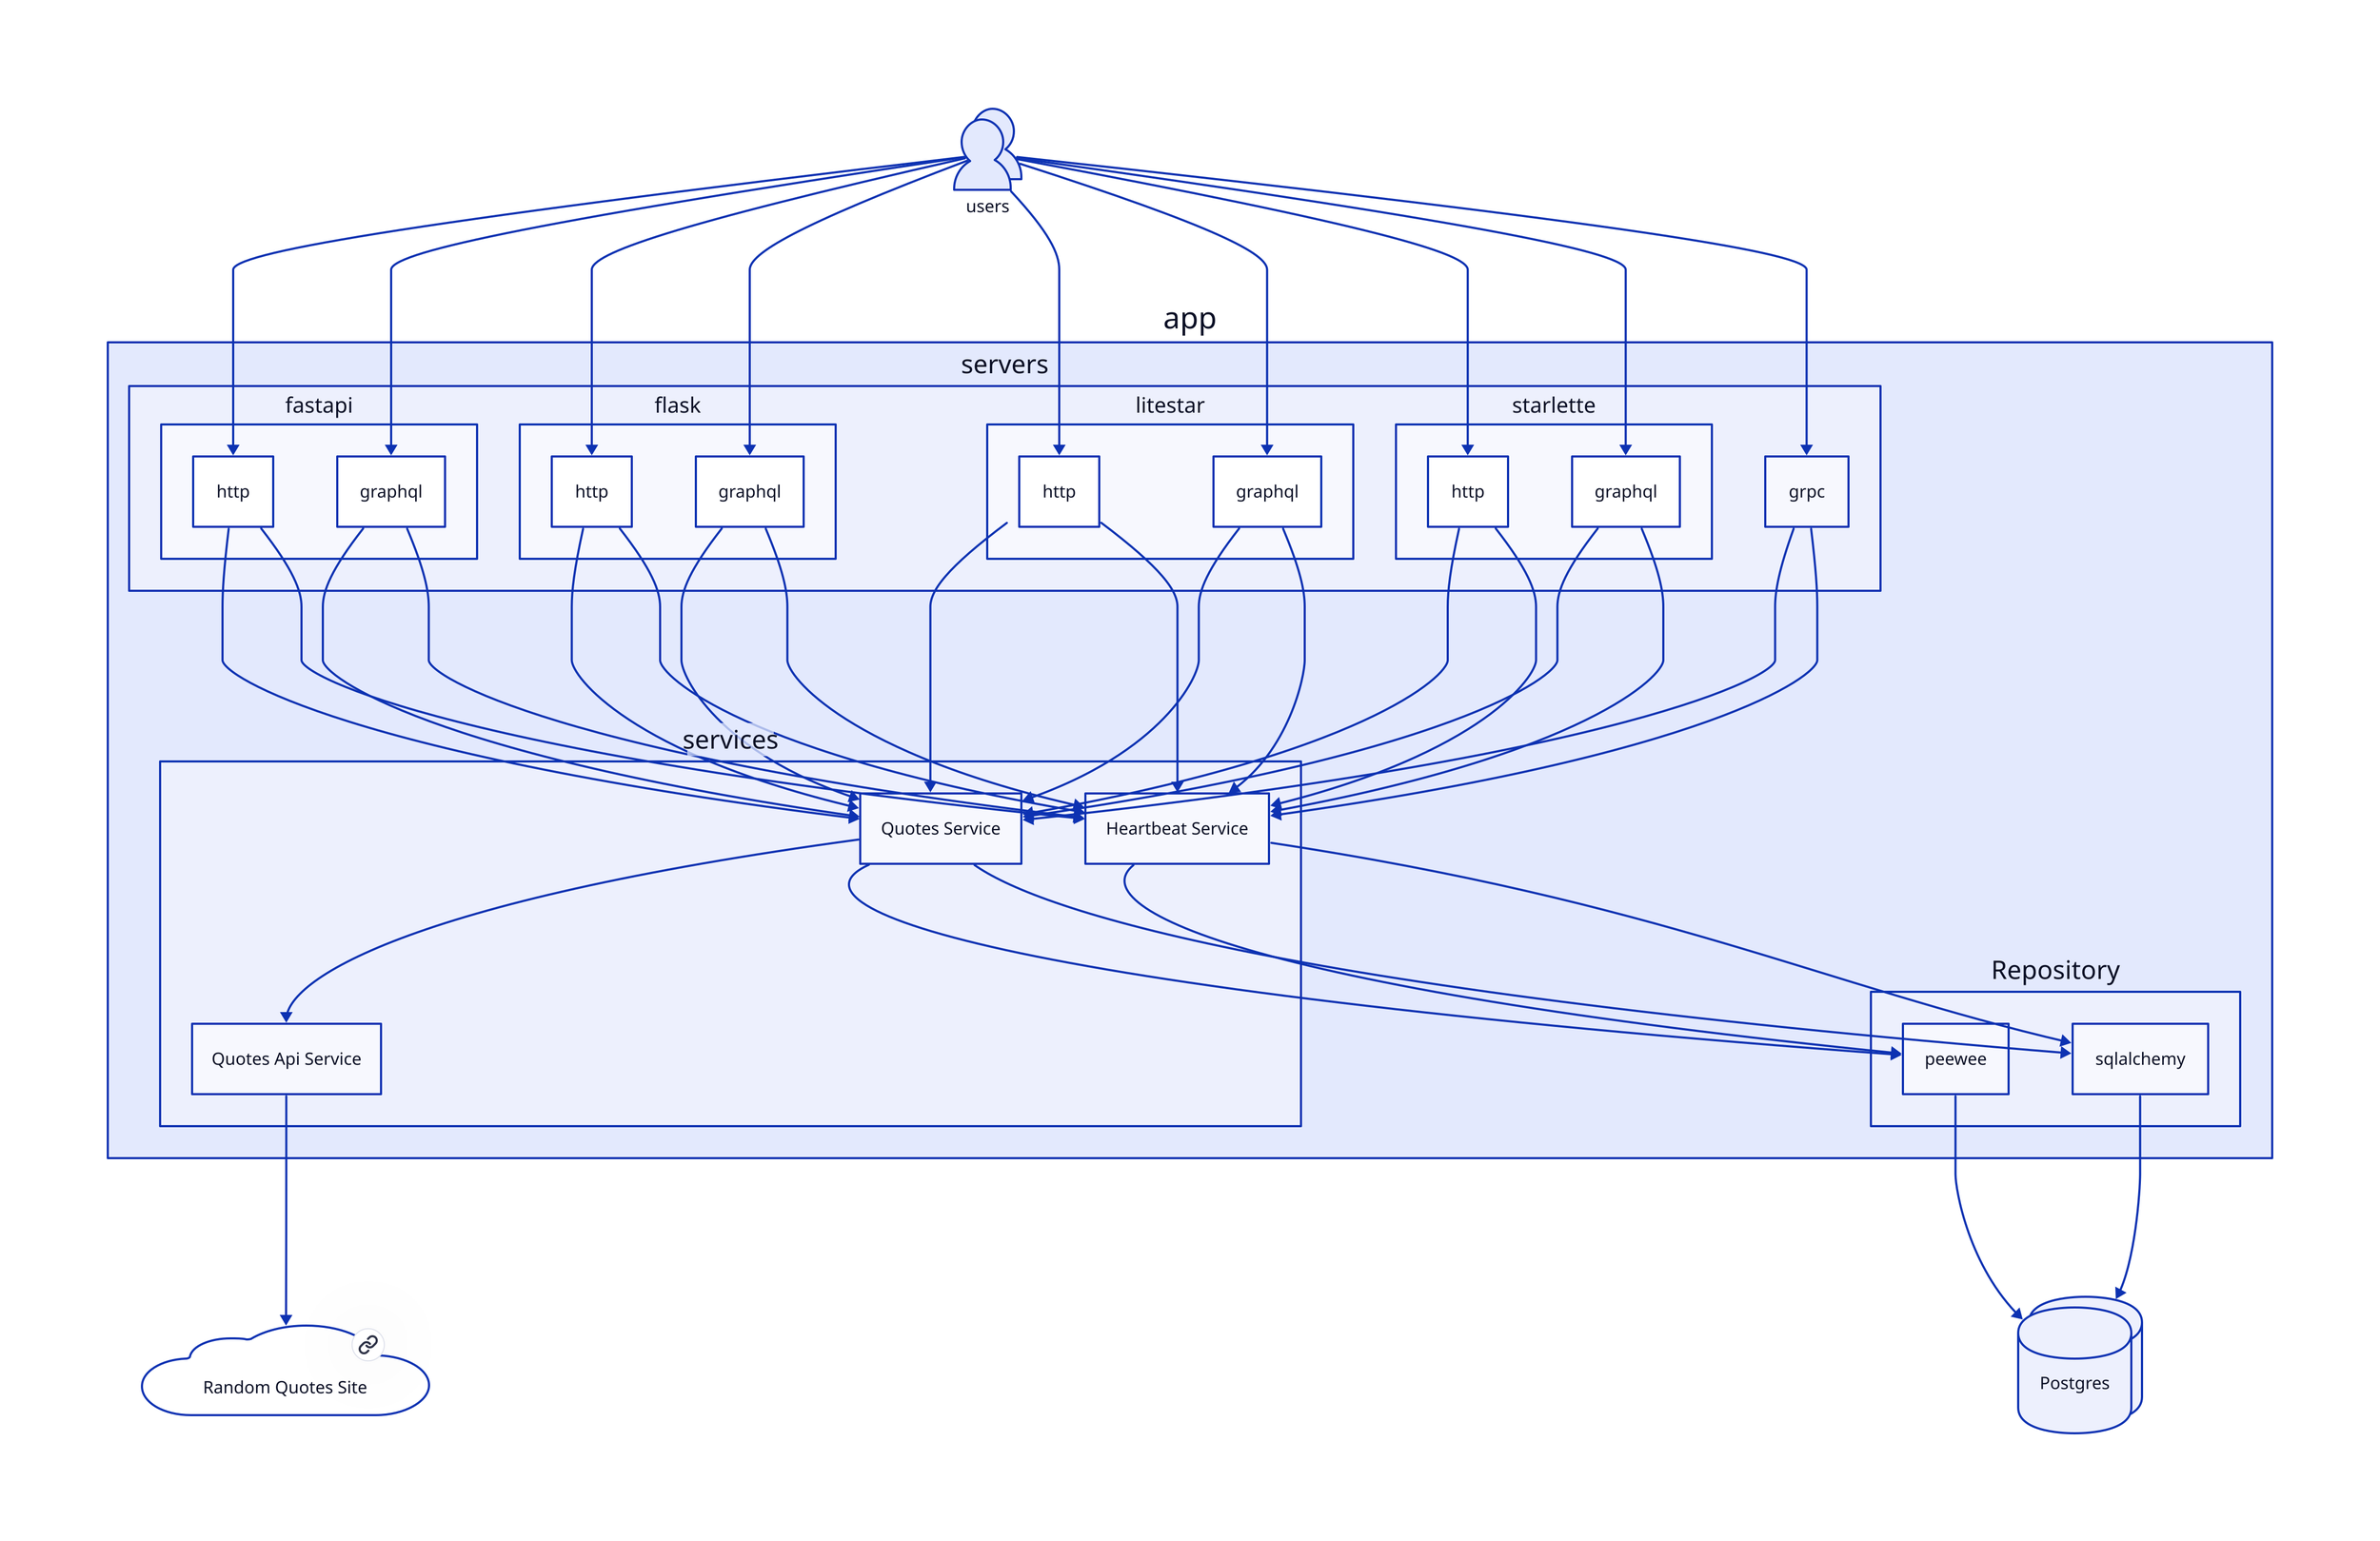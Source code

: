 users: {
  shape: person
  style.multiple: true
}

database: Postgres {
  shape: cylinder
  style.multiple: true
}

random_quotes: Random Quotes Site {
  shape: cloud
  link: https://api.quotable.io/random
}

app: {
  servers: {
    fastapi: {
      http
      graphql
    }

    flask: {
      http
      graphql
    }

    litestar: {
      http
      graphql
    }

    starlette: {
      http
      graphql
    }

    grpc
  }

  services: {
    heartbeat_service: Heartbeat Service
    quotes_service: Quotes Service
    quotes_api_service: Quotes Api Service

    quotes_service -> quotes_api_service
  }

  repository: Repository {
    peewee
    sqlalchemy
  }

  servers.fastapi.http -> services.quotes_service
  servers.fastapi.graphql -> services.quotes_service
  servers.flask.http -> services.quotes_service
  servers.flask.graphql -> services.quotes_service
  servers.litestar.http -> services.quotes_service
  servers.litestar.graphql -> services.quotes_service
  servers.starlette.http -> services.quotes_service
  servers.starlette.graphql -> services.quotes_service
  servers.grpc -> services.quotes_service

  servers.fastapi.http -> services.heartbeat_service
  servers.fastapi.graphql -> services.heartbeat_service
  servers.flask.http -> services.heartbeat_service
  servers.flask.graphql -> services.heartbeat_service
  servers.litestar.http -> services.heartbeat_service
  servers.litestar.graphql -> services.heartbeat_service
  servers.starlette.http -> services.heartbeat_service
  servers.starlette.graphql -> services.heartbeat_service
  servers.grpc -> services.heartbeat_service

  services.quotes_service -> repository.peewee
  services.heartbeat_service -> repository.peewee
  services.quotes_service -> repository.sqlalchemy
  services.heartbeat_service -> repository.sqlalchemy
}

users -> app.servers.fastapi.http
users -> app.servers.fastapi.graphql
users -> app.servers.flask.http
users -> app.servers.flask.graphql
users -> app.servers.litestar.http
users -> app.servers.litestar.graphql
users -> app.servers.starlette.http
users -> app.servers.starlette.graphql
users -> app.servers.grpc

app.repository.peewee -> database
app.repository.sqlalchemy -> database

app.services.quotes_api_service -> random_quotes
